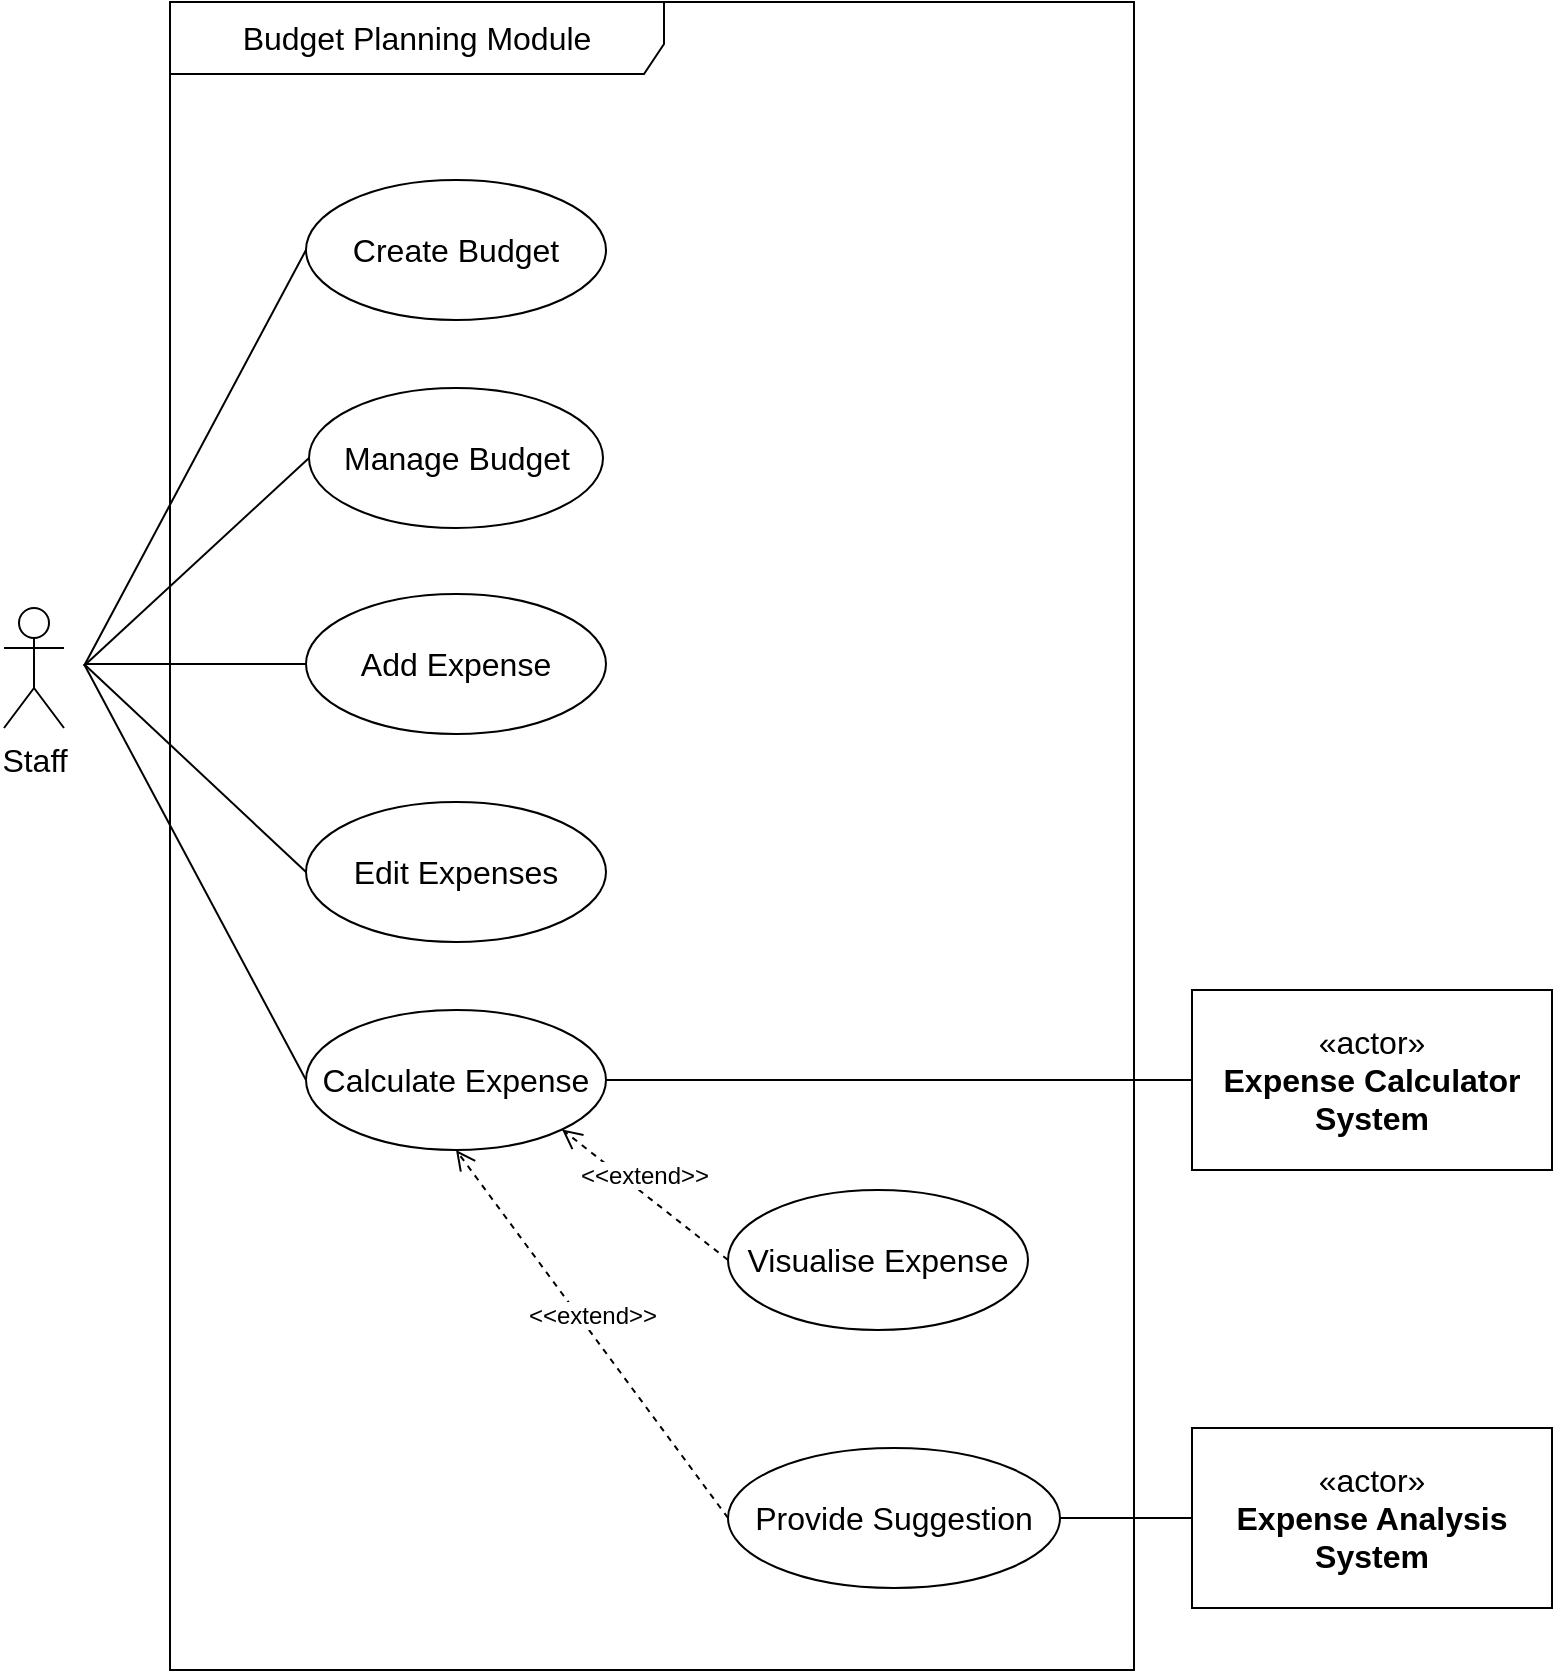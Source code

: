<mxfile version="21.6.5" type="github">
  <diagram name="Page-1" id="_3N-SPi842J8x7I_6E2S">
    <mxGraphModel dx="1657" dy="671" grid="0" gridSize="10" guides="1" tooltips="1" connect="1" arrows="1" fold="1" page="0" pageScale="1" pageWidth="827" pageHeight="1169" math="0" shadow="0">
      <root>
        <mxCell id="0" />
        <mxCell id="1" parent="0" />
        <mxCell id="66cB3Vin6oh7zYp87ZMI-1" value="Staff" style="shape=umlActor;verticalLabelPosition=bottom;verticalAlign=top;html=1;fontSize=16;" parent="1" vertex="1">
          <mxGeometry x="-131" y="541" width="30" height="60" as="geometry" />
        </mxCell>
        <mxCell id="66cB3Vin6oh7zYp87ZMI-2" value="Create Budget" style="ellipse;whiteSpace=wrap;html=1;fontSize=16;" parent="1" vertex="1">
          <mxGeometry x="20" y="327" width="150" height="70" as="geometry" />
        </mxCell>
        <mxCell id="66cB3Vin6oh7zYp87ZMI-3" value="Manage Budget" style="ellipse;whiteSpace=wrap;html=1;fontSize=16;" parent="1" vertex="1">
          <mxGeometry x="21.5" y="431" width="147" height="70" as="geometry" />
        </mxCell>
        <mxCell id="66cB3Vin6oh7zYp87ZMI-4" value="Add Expense" style="ellipse;whiteSpace=wrap;html=1;fontSize=16;" parent="1" vertex="1">
          <mxGeometry x="20" y="534" width="150" height="70" as="geometry" />
        </mxCell>
        <mxCell id="66cB3Vin6oh7zYp87ZMI-6" value="Calculate Expense" style="ellipse;whiteSpace=wrap;html=1;fontSize=16;" parent="1" vertex="1">
          <mxGeometry x="20" y="742" width="150" height="70" as="geometry" />
        </mxCell>
        <mxCell id="66cB3Vin6oh7zYp87ZMI-8" value="Visualise Expense" style="ellipse;whiteSpace=wrap;html=1;fontSize=16;" parent="1" vertex="1">
          <mxGeometry x="231" y="832" width="150" height="70" as="geometry" />
        </mxCell>
        <mxCell id="66cB3Vin6oh7zYp87ZMI-9" value="Provide Suggestion" style="ellipse;whiteSpace=wrap;html=1;fontSize=16;" parent="1" vertex="1">
          <mxGeometry x="231" y="961" width="166" height="70" as="geometry" />
        </mxCell>
        <mxCell id="66cB3Vin6oh7zYp87ZMI-10" value="&amp;lt;&amp;lt;extend&amp;gt;&amp;gt;" style="html=1;verticalAlign=bottom;endArrow=open;dashed=1;endSize=8;elbow=vertical;rounded=0;fontSize=12;exitX=0;exitY=0.5;exitDx=0;exitDy=0;entryX=0.5;entryY=1;entryDx=0;entryDy=0;" parent="1" source="66cB3Vin6oh7zYp87ZMI-9" target="66cB3Vin6oh7zYp87ZMI-6" edge="1">
          <mxGeometry relative="1" as="geometry">
            <mxPoint x="188" y="701" as="sourcePoint" />
            <mxPoint x="177" y="665" as="targetPoint" />
          </mxGeometry>
        </mxCell>
        <mxCell id="66cB3Vin6oh7zYp87ZMI-11" value="&amp;lt;&amp;lt;extend&amp;gt;&amp;gt;" style="html=1;verticalAlign=bottom;endArrow=open;dashed=1;endSize=8;elbow=vertical;rounded=0;fontSize=12;exitX=0;exitY=0.5;exitDx=0;exitDy=0;entryX=1;entryY=1;entryDx=0;entryDy=0;" parent="1" source="66cB3Vin6oh7zYp87ZMI-8" target="66cB3Vin6oh7zYp87ZMI-6" edge="1">
          <mxGeometry relative="1" as="geometry">
            <mxPoint x="188" y="701" as="sourcePoint" />
            <mxPoint x="155" y="785" as="targetPoint" />
          </mxGeometry>
        </mxCell>
        <mxCell id="66cB3Vin6oh7zYp87ZMI-15" value="«actor»&lt;br&gt;&lt;b&gt;Expense Calculator System&lt;/b&gt;" style="html=1;dropTarget=0;whiteSpace=wrap;fontSize=16;" parent="1" vertex="1">
          <mxGeometry x="463" y="732" width="180" height="90" as="geometry" />
        </mxCell>
        <mxCell id="66cB3Vin6oh7zYp87ZMI-21" value="" style="endArrow=none;html=1;rounded=0;fontSize=12;startSize=8;endSize=8;curved=1;entryX=0;entryY=0.5;entryDx=0;entryDy=0;" parent="1" target="66cB3Vin6oh7zYp87ZMI-6" edge="1">
          <mxGeometry width="50" height="50" relative="1" as="geometry">
            <mxPoint x="-91" y="569" as="sourcePoint" />
            <mxPoint x="17" y="643" as="targetPoint" />
          </mxGeometry>
        </mxCell>
        <mxCell id="66cB3Vin6oh7zYp87ZMI-22" value="" style="endArrow=none;html=1;rounded=0;fontSize=12;startSize=8;endSize=8;curved=1;entryX=0;entryY=0.5;entryDx=0;entryDy=0;" parent="1" target="66cB3Vin6oh7zYp87ZMI-4" edge="1">
          <mxGeometry width="50" height="50" relative="1" as="geometry">
            <mxPoint x="-90" y="569" as="sourcePoint" />
            <mxPoint x="17" y="599" as="targetPoint" />
          </mxGeometry>
        </mxCell>
        <mxCell id="66cB3Vin6oh7zYp87ZMI-23" value="" style="endArrow=none;html=1;rounded=0;fontSize=12;startSize=8;endSize=8;curved=1;entryX=0;entryY=0.5;entryDx=0;entryDy=0;" parent="1" target="66cB3Vin6oh7zYp87ZMI-2" edge="1">
          <mxGeometry width="50" height="50" relative="1" as="geometry">
            <mxPoint x="-91" y="570" as="sourcePoint" />
            <mxPoint x="17" y="599" as="targetPoint" />
          </mxGeometry>
        </mxCell>
        <mxCell id="66cB3Vin6oh7zYp87ZMI-17" value="«actor»&lt;br&gt;&lt;b&gt;Expense Analysis System&lt;/b&gt;" style="html=1;dropTarget=0;whiteSpace=wrap;fontSize=16;container=0;" parent="1" vertex="1">
          <mxGeometry x="463" y="951" width="180" height="90" as="geometry" />
        </mxCell>
        <mxCell id="66cB3Vin6oh7zYp87ZMI-26" value="Budget Planning Module" style="shape=umlFrame;whiteSpace=wrap;html=1;pointerEvents=0;fontSize=16;width=247;height=36;" parent="1" vertex="1">
          <mxGeometry x="-48" y="238" width="482" height="834" as="geometry" />
        </mxCell>
        <mxCell id="M_-9mZx5LekKtsRTfRON-4" value="" style="endArrow=none;html=1;rounded=0;entryX=0;entryY=0.5;entryDx=0;entryDy=0;" edge="1" parent="1" target="66cB3Vin6oh7zYp87ZMI-3">
          <mxGeometry width="50" height="50" relative="1" as="geometry">
            <mxPoint x="-90" y="569" as="sourcePoint" />
            <mxPoint x="310" y="465" as="targetPoint" />
          </mxGeometry>
        </mxCell>
        <mxCell id="M_-9mZx5LekKtsRTfRON-10" value="&lt;font style=&quot;font-size: 16px;&quot;&gt;Edit Expenses&lt;/font&gt;" style="ellipse;whiteSpace=wrap;html=1;" vertex="1" parent="1">
          <mxGeometry x="20" y="638" width="150" height="70" as="geometry" />
        </mxCell>
        <mxCell id="M_-9mZx5LekKtsRTfRON-11" value="" style="endArrow=none;html=1;rounded=0;exitX=0;exitY=0.5;exitDx=0;exitDy=0;" edge="1" parent="1" source="M_-9mZx5LekKtsRTfRON-10">
          <mxGeometry width="50" height="50" relative="1" as="geometry">
            <mxPoint x="289" y="610" as="sourcePoint" />
            <mxPoint x="-91" y="569" as="targetPoint" />
          </mxGeometry>
        </mxCell>
        <mxCell id="M_-9mZx5LekKtsRTfRON-14" value="" style="endArrow=none;html=1;rounded=0;exitX=1;exitY=0.5;exitDx=0;exitDy=0;entryX=0;entryY=0.5;entryDx=0;entryDy=0;" edge="1" parent="1" source="66cB3Vin6oh7zYp87ZMI-9" target="66cB3Vin6oh7zYp87ZMI-17">
          <mxGeometry width="50" height="50" relative="1" as="geometry">
            <mxPoint x="295" y="757" as="sourcePoint" />
            <mxPoint x="345" y="707" as="targetPoint" />
          </mxGeometry>
        </mxCell>
        <mxCell id="M_-9mZx5LekKtsRTfRON-15" value="" style="endArrow=none;html=1;rounded=0;exitX=1;exitY=0.5;exitDx=0;exitDy=0;entryX=0;entryY=0.5;entryDx=0;entryDy=0;" edge="1" parent="1" source="66cB3Vin6oh7zYp87ZMI-6" target="66cB3Vin6oh7zYp87ZMI-15">
          <mxGeometry width="50" height="50" relative="1" as="geometry">
            <mxPoint x="280" y="826" as="sourcePoint" />
            <mxPoint x="330" y="776" as="targetPoint" />
          </mxGeometry>
        </mxCell>
      </root>
    </mxGraphModel>
  </diagram>
</mxfile>
